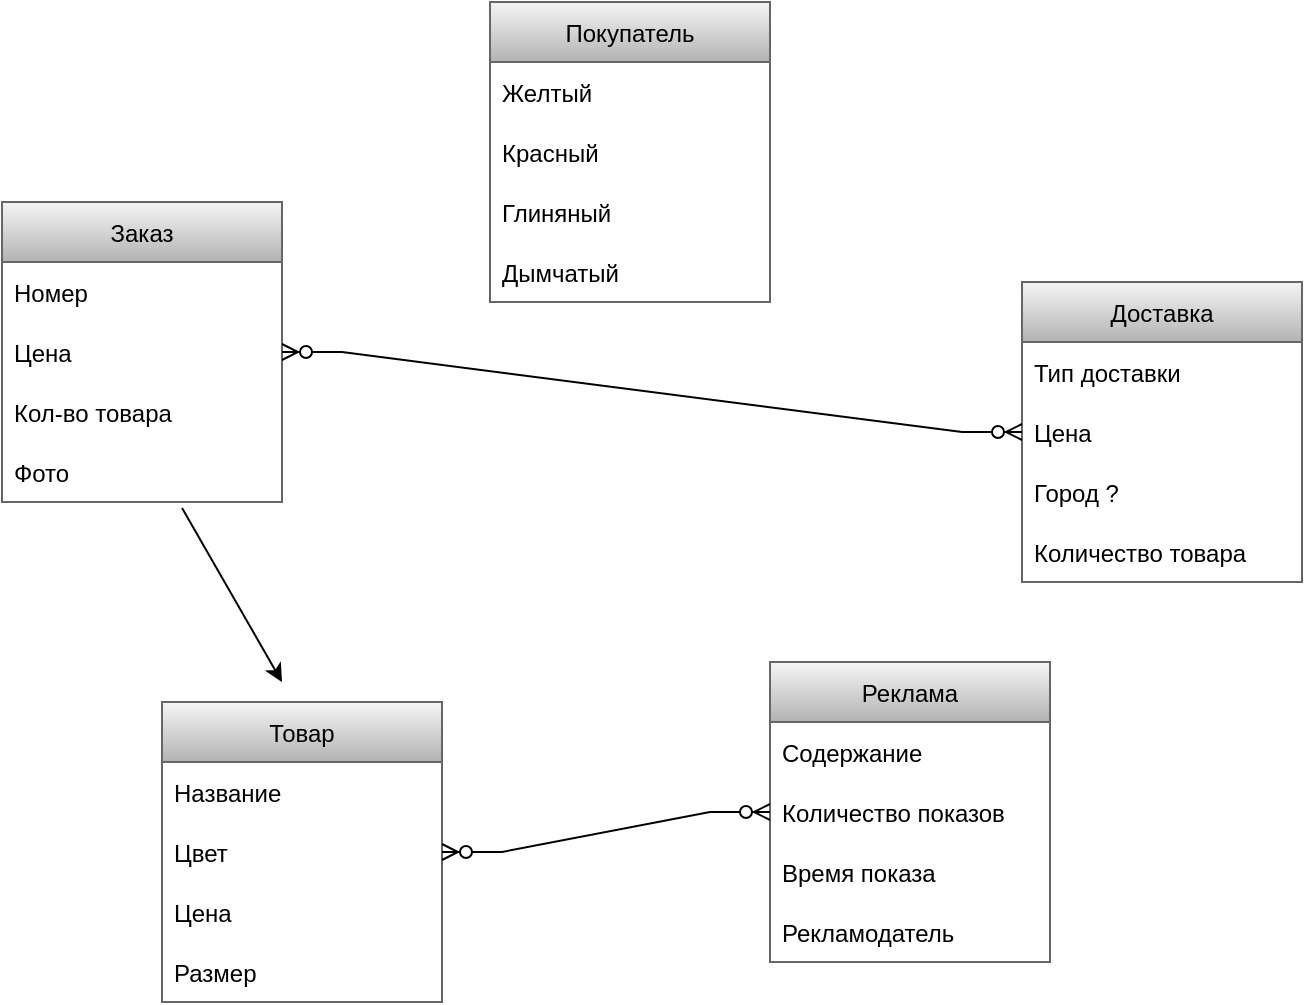 <mxfile version="20.4.0" type="github">
  <diagram id="C5RBs43oDa-KdzZeNtuy" name="Page-1">
    <mxGraphModel dx="1288" dy="796" grid="1" gridSize="10" guides="1" tooltips="1" connect="1" arrows="1" fold="1" page="1" pageScale="1" pageWidth="827" pageHeight="1169" math="0" shadow="0">
      <root>
        <mxCell id="WIyWlLk6GJQsqaUBKTNV-0" />
        <mxCell id="WIyWlLk6GJQsqaUBKTNV-1" parent="WIyWlLk6GJQsqaUBKTNV-0" />
        <mxCell id="nwSjsbXlRZ_8o17zB7dd-1" value="Покупатель" style="swimlane;fontStyle=0;childLayout=stackLayout;horizontal=1;startSize=30;horizontalStack=0;resizeParent=1;resizeParentMax=0;resizeLast=0;collapsible=1;marginBottom=0;fillColor=#f5f5f5;gradientColor=#b3b3b3;strokeColor=#666666;" vertex="1" parent="WIyWlLk6GJQsqaUBKTNV-1">
          <mxGeometry x="344" y="110" width="140" height="150" as="geometry" />
        </mxCell>
        <mxCell id="nwSjsbXlRZ_8o17zB7dd-2" value="Желтый" style="text;strokeColor=none;fillColor=none;align=left;verticalAlign=middle;spacingLeft=4;spacingRight=4;overflow=hidden;points=[[0,0.5],[1,0.5]];portConstraint=eastwest;rotatable=0;" vertex="1" parent="nwSjsbXlRZ_8o17zB7dd-1">
          <mxGeometry y="30" width="140" height="30" as="geometry" />
        </mxCell>
        <mxCell id="nwSjsbXlRZ_8o17zB7dd-3" value="Красный" style="text;strokeColor=none;fillColor=none;align=left;verticalAlign=middle;spacingLeft=4;spacingRight=4;overflow=hidden;points=[[0,0.5],[1,0.5]];portConstraint=eastwest;rotatable=0;" vertex="1" parent="nwSjsbXlRZ_8o17zB7dd-1">
          <mxGeometry y="60" width="140" height="30" as="geometry" />
        </mxCell>
        <mxCell id="nwSjsbXlRZ_8o17zB7dd-4" value="Глиняный " style="text;strokeColor=none;fillColor=none;align=left;verticalAlign=middle;spacingLeft=4;spacingRight=4;overflow=hidden;points=[[0,0.5],[1,0.5]];portConstraint=eastwest;rotatable=0;" vertex="1" parent="nwSjsbXlRZ_8o17zB7dd-1">
          <mxGeometry y="90" width="140" height="30" as="geometry" />
        </mxCell>
        <mxCell id="nwSjsbXlRZ_8o17zB7dd-29" value="Дымчатый" style="text;strokeColor=none;fillColor=none;align=left;verticalAlign=middle;spacingLeft=4;spacingRight=4;overflow=hidden;points=[[0,0.5],[1,0.5]];portConstraint=eastwest;rotatable=0;" vertex="1" parent="nwSjsbXlRZ_8o17zB7dd-1">
          <mxGeometry y="120" width="140" height="30" as="geometry" />
        </mxCell>
        <mxCell id="nwSjsbXlRZ_8o17zB7dd-5" value="Заказ" style="swimlane;fontStyle=0;childLayout=stackLayout;horizontal=1;startSize=30;horizontalStack=0;resizeParent=1;resizeParentMax=0;resizeLast=0;collapsible=1;marginBottom=0;fillColor=#f5f5f5;strokeColor=#666666;gradientColor=#b3b3b3;" vertex="1" parent="WIyWlLk6GJQsqaUBKTNV-1">
          <mxGeometry x="100" y="210" width="140" height="150" as="geometry" />
        </mxCell>
        <mxCell id="nwSjsbXlRZ_8o17zB7dd-6" value="Номер" style="text;strokeColor=none;fillColor=none;align=left;verticalAlign=middle;spacingLeft=4;spacingRight=4;overflow=hidden;points=[[0,0.5],[1,0.5]];portConstraint=eastwest;rotatable=0;" vertex="1" parent="nwSjsbXlRZ_8o17zB7dd-5">
          <mxGeometry y="30" width="140" height="30" as="geometry" />
        </mxCell>
        <mxCell id="nwSjsbXlRZ_8o17zB7dd-7" value="Цена" style="text;strokeColor=none;fillColor=none;align=left;verticalAlign=middle;spacingLeft=4;spacingRight=4;overflow=hidden;points=[[0,0.5],[1,0.5]];portConstraint=eastwest;rotatable=0;" vertex="1" parent="nwSjsbXlRZ_8o17zB7dd-5">
          <mxGeometry y="60" width="140" height="30" as="geometry" />
        </mxCell>
        <mxCell id="nwSjsbXlRZ_8o17zB7dd-8" value="Кол-во товара" style="text;strokeColor=none;fillColor=none;align=left;verticalAlign=middle;spacingLeft=4;spacingRight=4;overflow=hidden;points=[[0,0.5],[1,0.5]];portConstraint=eastwest;rotatable=0;" vertex="1" parent="nwSjsbXlRZ_8o17zB7dd-5">
          <mxGeometry y="90" width="140" height="30" as="geometry" />
        </mxCell>
        <mxCell id="nwSjsbXlRZ_8o17zB7dd-34" value="Фото" style="text;strokeColor=none;fillColor=none;align=left;verticalAlign=middle;spacingLeft=4;spacingRight=4;overflow=hidden;points=[[0,0.5],[1,0.5]];portConstraint=eastwest;rotatable=0;" vertex="1" parent="nwSjsbXlRZ_8o17zB7dd-5">
          <mxGeometry y="120" width="140" height="30" as="geometry" />
        </mxCell>
        <mxCell id="nwSjsbXlRZ_8o17zB7dd-9" value="Доставка" style="swimlane;fontStyle=0;childLayout=stackLayout;horizontal=1;startSize=30;horizontalStack=0;resizeParent=1;resizeParentMax=0;resizeLast=0;collapsible=1;marginBottom=0;fillColor=#f5f5f5;gradientColor=#b3b3b3;strokeColor=#666666;" vertex="1" parent="WIyWlLk6GJQsqaUBKTNV-1">
          <mxGeometry x="610" y="250" width="140" height="150" as="geometry" />
        </mxCell>
        <mxCell id="nwSjsbXlRZ_8o17zB7dd-10" value="Тип доставки" style="text;strokeColor=none;fillColor=none;align=left;verticalAlign=middle;spacingLeft=4;spacingRight=4;overflow=hidden;points=[[0,0.5],[1,0.5]];portConstraint=eastwest;rotatable=0;" vertex="1" parent="nwSjsbXlRZ_8o17zB7dd-9">
          <mxGeometry y="30" width="140" height="30" as="geometry" />
        </mxCell>
        <mxCell id="nwSjsbXlRZ_8o17zB7dd-11" value="Цена" style="text;strokeColor=none;fillColor=none;align=left;verticalAlign=middle;spacingLeft=4;spacingRight=4;overflow=hidden;points=[[0,0.5],[1,0.5]];portConstraint=eastwest;rotatable=0;" vertex="1" parent="nwSjsbXlRZ_8o17zB7dd-9">
          <mxGeometry y="60" width="140" height="30" as="geometry" />
        </mxCell>
        <mxCell id="nwSjsbXlRZ_8o17zB7dd-12" value="Город ?" style="text;strokeColor=none;fillColor=none;align=left;verticalAlign=middle;spacingLeft=4;spacingRight=4;overflow=hidden;points=[[0,0.5],[1,0.5]];portConstraint=eastwest;rotatable=0;" vertex="1" parent="nwSjsbXlRZ_8o17zB7dd-9">
          <mxGeometry y="90" width="140" height="30" as="geometry" />
        </mxCell>
        <mxCell id="nwSjsbXlRZ_8o17zB7dd-28" value="Количество товара" style="text;strokeColor=none;fillColor=none;align=left;verticalAlign=middle;spacingLeft=4;spacingRight=4;overflow=hidden;points=[[0,0.5],[1,0.5]];portConstraint=eastwest;rotatable=0;" vertex="1" parent="nwSjsbXlRZ_8o17zB7dd-9">
          <mxGeometry y="120" width="140" height="30" as="geometry" />
        </mxCell>
        <mxCell id="nwSjsbXlRZ_8o17zB7dd-13" value="Товар" style="swimlane;fontStyle=0;childLayout=stackLayout;horizontal=1;startSize=30;horizontalStack=0;resizeParent=1;resizeParentMax=0;resizeLast=0;collapsible=1;marginBottom=0;fillColor=#f5f5f5;gradientColor=#b3b3b3;strokeColor=#666666;" vertex="1" parent="WIyWlLk6GJQsqaUBKTNV-1">
          <mxGeometry x="180" y="460" width="140" height="150" as="geometry" />
        </mxCell>
        <mxCell id="nwSjsbXlRZ_8o17zB7dd-14" value="Название" style="text;strokeColor=none;fillColor=none;align=left;verticalAlign=middle;spacingLeft=4;spacingRight=4;overflow=hidden;points=[[0,0.5],[1,0.5]];portConstraint=eastwest;rotatable=0;" vertex="1" parent="nwSjsbXlRZ_8o17zB7dd-13">
          <mxGeometry y="30" width="140" height="30" as="geometry" />
        </mxCell>
        <mxCell id="nwSjsbXlRZ_8o17zB7dd-15" value="Цвет" style="text;strokeColor=none;fillColor=none;align=left;verticalAlign=middle;spacingLeft=4;spacingRight=4;overflow=hidden;points=[[0,0.5],[1,0.5]];portConstraint=eastwest;rotatable=0;" vertex="1" parent="nwSjsbXlRZ_8o17zB7dd-13">
          <mxGeometry y="60" width="140" height="30" as="geometry" />
        </mxCell>
        <mxCell id="nwSjsbXlRZ_8o17zB7dd-16" value="Цена" style="text;strokeColor=none;fillColor=none;align=left;verticalAlign=middle;spacingLeft=4;spacingRight=4;overflow=hidden;points=[[0,0.5],[1,0.5]];portConstraint=eastwest;rotatable=0;" vertex="1" parent="nwSjsbXlRZ_8o17zB7dd-13">
          <mxGeometry y="90" width="140" height="30" as="geometry" />
        </mxCell>
        <mxCell id="nwSjsbXlRZ_8o17zB7dd-26" value="Размер" style="text;strokeColor=none;fillColor=none;align=left;verticalAlign=middle;spacingLeft=4;spacingRight=4;overflow=hidden;points=[[0,0.5],[1,0.5]];portConstraint=eastwest;rotatable=0;" vertex="1" parent="nwSjsbXlRZ_8o17zB7dd-13">
          <mxGeometry y="120" width="140" height="30" as="geometry" />
        </mxCell>
        <mxCell id="nwSjsbXlRZ_8o17zB7dd-17" value="Реклама" style="swimlane;fontStyle=0;childLayout=stackLayout;horizontal=1;startSize=30;horizontalStack=0;resizeParent=1;resizeParentMax=0;resizeLast=0;collapsible=1;marginBottom=0;fillColor=#f5f5f5;gradientColor=#b3b3b3;strokeColor=#666666;" vertex="1" parent="WIyWlLk6GJQsqaUBKTNV-1">
          <mxGeometry x="484" y="440" width="140" height="150" as="geometry" />
        </mxCell>
        <mxCell id="nwSjsbXlRZ_8o17zB7dd-18" value="Содержание" style="text;strokeColor=none;fillColor=none;align=left;verticalAlign=middle;spacingLeft=4;spacingRight=4;overflow=hidden;points=[[0,0.5],[1,0.5]];portConstraint=eastwest;rotatable=0;" vertex="1" parent="nwSjsbXlRZ_8o17zB7dd-17">
          <mxGeometry y="30" width="140" height="30" as="geometry" />
        </mxCell>
        <mxCell id="nwSjsbXlRZ_8o17zB7dd-19" value="Количество показов" style="text;strokeColor=none;fillColor=none;align=left;verticalAlign=middle;spacingLeft=4;spacingRight=4;overflow=hidden;points=[[0,0.5],[1,0.5]];portConstraint=eastwest;rotatable=0;" vertex="1" parent="nwSjsbXlRZ_8o17zB7dd-17">
          <mxGeometry y="60" width="140" height="30" as="geometry" />
        </mxCell>
        <mxCell id="nwSjsbXlRZ_8o17zB7dd-20" value="Время показа" style="text;strokeColor=none;fillColor=none;align=left;verticalAlign=middle;spacingLeft=4;spacingRight=4;overflow=hidden;points=[[0,0.5],[1,0.5]];portConstraint=eastwest;rotatable=0;" vertex="1" parent="nwSjsbXlRZ_8o17zB7dd-17">
          <mxGeometry y="90" width="140" height="30" as="geometry" />
        </mxCell>
        <mxCell id="nwSjsbXlRZ_8o17zB7dd-27" value="Рекламодатель" style="text;strokeColor=none;fillColor=none;align=left;verticalAlign=middle;spacingLeft=4;spacingRight=4;overflow=hidden;points=[[0,0.5],[1,0.5]];portConstraint=eastwest;rotatable=0;" vertex="1" parent="nwSjsbXlRZ_8o17zB7dd-17">
          <mxGeometry y="120" width="140" height="30" as="geometry" />
        </mxCell>
        <mxCell id="nwSjsbXlRZ_8o17zB7dd-44" value="" style="edgeStyle=entityRelationEdgeStyle;fontSize=12;html=1;endArrow=ERzeroToMany;endFill=1;startArrow=ERzeroToMany;rounded=0;exitX=1;exitY=0.5;exitDx=0;exitDy=0;entryX=0;entryY=0.5;entryDx=0;entryDy=0;" edge="1" parent="WIyWlLk6GJQsqaUBKTNV-1" source="nwSjsbXlRZ_8o17zB7dd-7" target="nwSjsbXlRZ_8o17zB7dd-11">
          <mxGeometry width="100" height="100" relative="1" as="geometry">
            <mxPoint x="260" y="330" as="sourcePoint" />
            <mxPoint x="480" y="515" as="targetPoint" />
          </mxGeometry>
        </mxCell>
        <mxCell id="nwSjsbXlRZ_8o17zB7dd-45" value="" style="edgeStyle=entityRelationEdgeStyle;fontSize=12;html=1;endArrow=ERzeroToMany;endFill=1;startArrow=ERzeroToMany;rounded=0;exitX=1;exitY=0.5;exitDx=0;exitDy=0;entryX=0;entryY=0.5;entryDx=0;entryDy=0;" edge="1" parent="WIyWlLk6GJQsqaUBKTNV-1" source="nwSjsbXlRZ_8o17zB7dd-15" target="nwSjsbXlRZ_8o17zB7dd-19">
          <mxGeometry width="100" height="100" relative="1" as="geometry">
            <mxPoint x="390" y="740" as="sourcePoint" />
            <mxPoint x="490" y="640" as="targetPoint" />
          </mxGeometry>
        </mxCell>
        <mxCell id="nwSjsbXlRZ_8o17zB7dd-46" value="" style="endArrow=classic;html=1;rounded=0;exitX=0.643;exitY=1.1;exitDx=0;exitDy=0;exitPerimeter=0;" edge="1" parent="WIyWlLk6GJQsqaUBKTNV-1" source="nwSjsbXlRZ_8o17zB7dd-34">
          <mxGeometry width="50" height="50" relative="1" as="geometry">
            <mxPoint x="230" y="400" as="sourcePoint" />
            <mxPoint x="240" y="450" as="targetPoint" />
          </mxGeometry>
        </mxCell>
      </root>
    </mxGraphModel>
  </diagram>
</mxfile>
